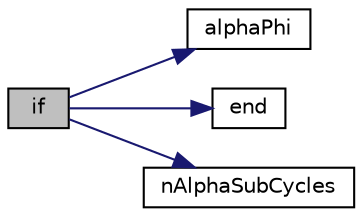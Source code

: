 digraph "if"
{
  bgcolor="transparent";
  edge [fontname="Helvetica",fontsize="10",labelfontname="Helvetica",labelfontsize="10"];
  node [fontname="Helvetica",fontsize="10",shape=record];
  rankdir="LR";
  Node1 [label="if",height=0.2,width=0.4,color="black", fillcolor="grey75", style="filled" fontcolor="black"];
  Node1 -> Node2 [color="midnightblue",fontsize="10",style="solid",fontname="Helvetica"];
  Node2 [label="alphaPhi",height=0.2,width=0.4,color="black",URL="$twoLiquidMixingFoam_2alphaEqn_8H.html#a2bc2f8fc5172fafa8e6a8d8d5ac0d075"];
  Node1 -> Node3 [color="midnightblue",fontsize="10",style="solid",fontname="Helvetica"];
  Node3 [label="end",height=0.2,width=0.4,color="black",URL="$shootRays_8H.html#a343b76d5aedb8270ed459bc189e3e407"];
  Node1 -> Node4 [color="midnightblue",fontsize="10",style="solid",fontname="Helvetica"];
  Node4 [label="nAlphaSubCycles",height=0.2,width=0.4,color="black",URL="$src_2finiteVolume_2cfdTools_2general_2include_2alphaControls_8H.html#a4da2c13fafdfd335dbd6dff3d97ea62b"];
}
